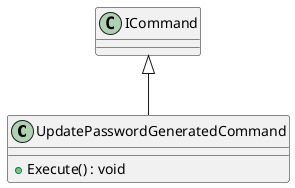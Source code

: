 @startuml
class UpdatePasswordGeneratedCommand {
    + Execute() : void
}
ICommand <|-- UpdatePasswordGeneratedCommand
@enduml
